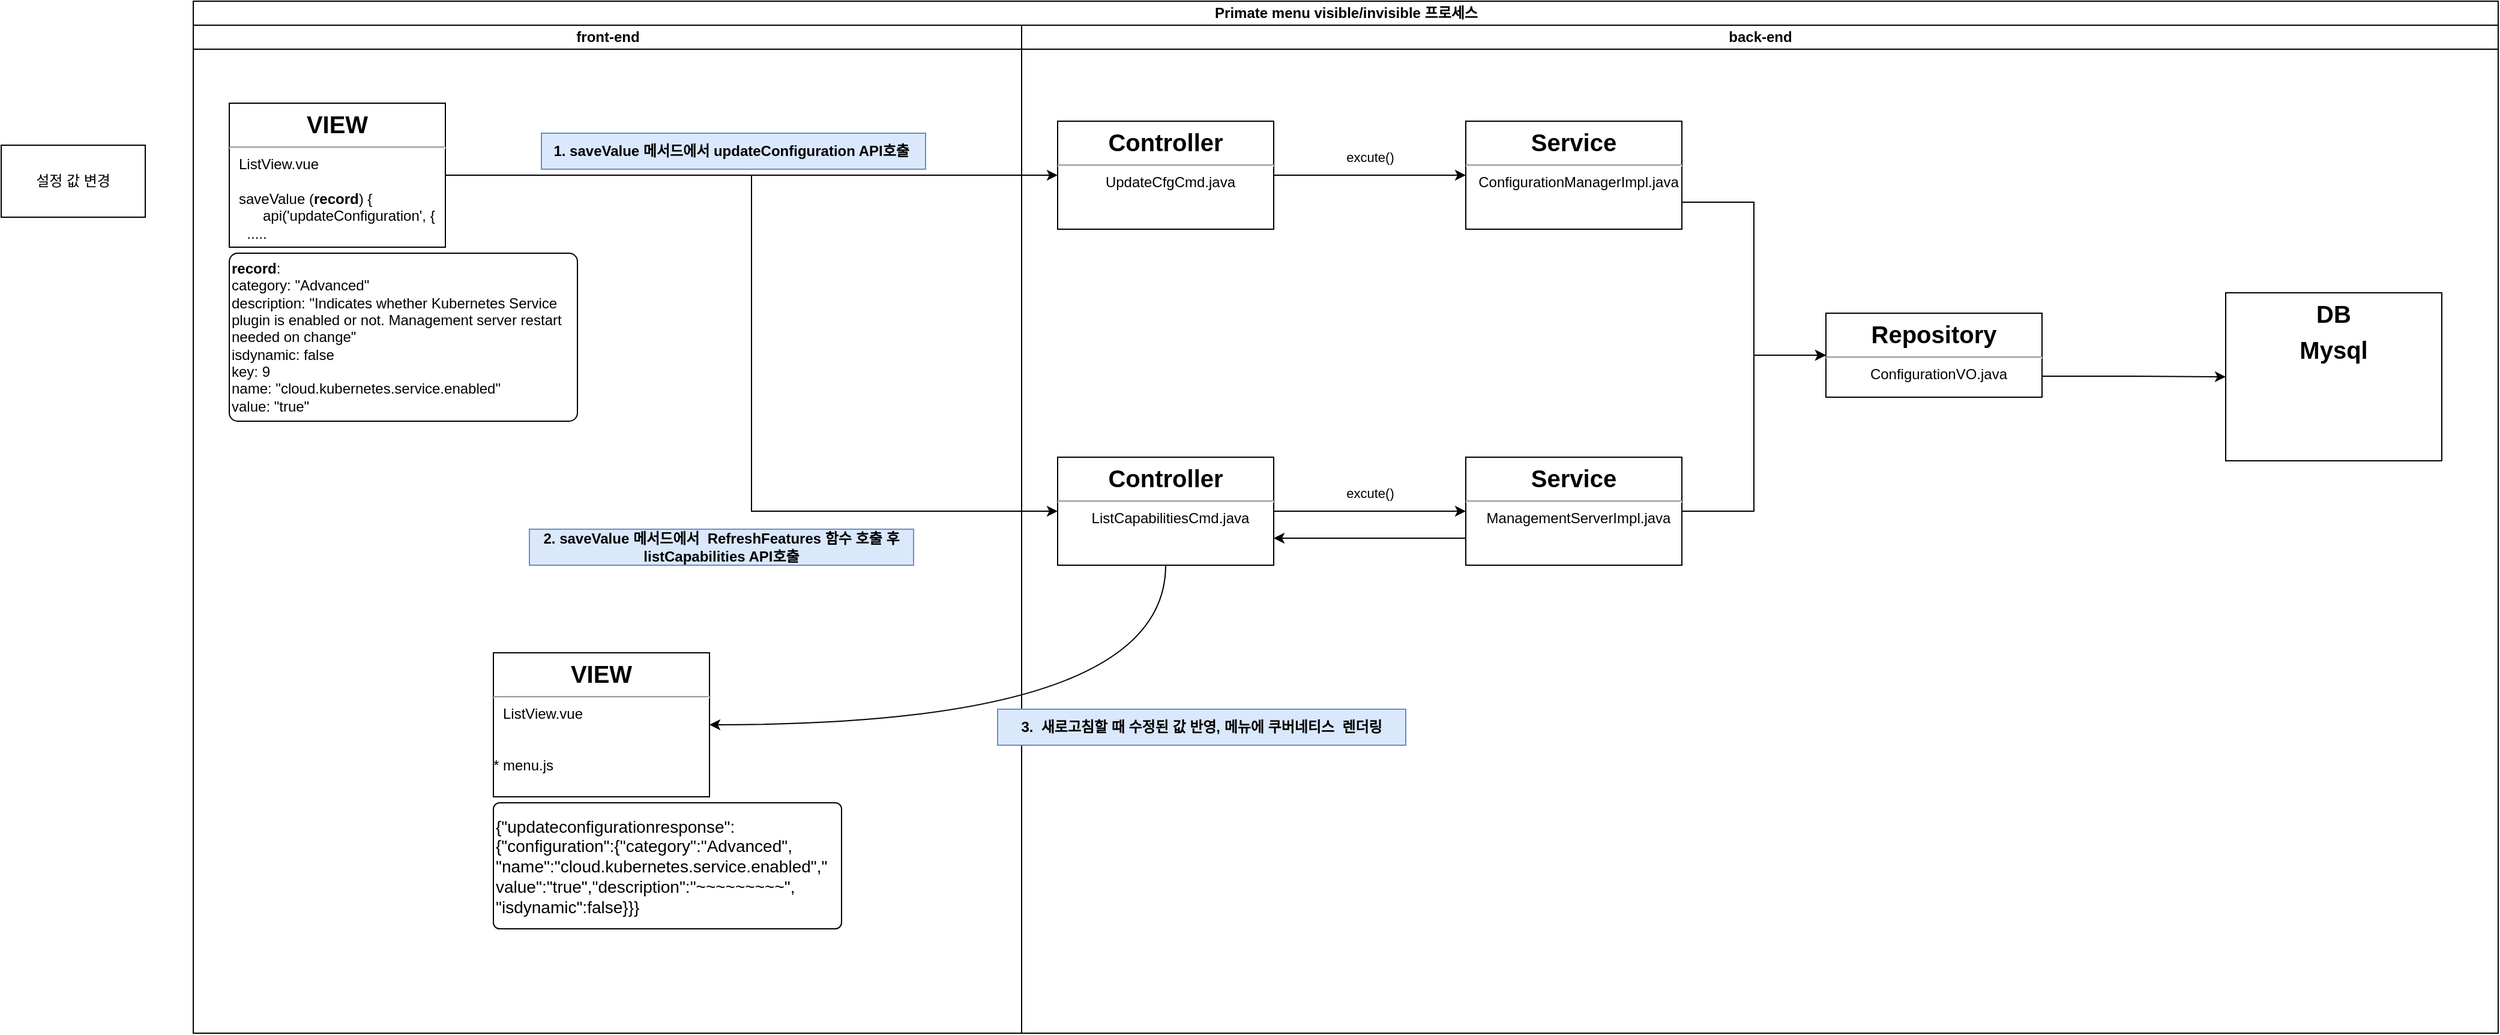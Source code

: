 <mxfile version="14.4.2" type="github">
  <diagram id="sWKhFuuiIyD3STFEA7JW" name="페이지-2">
    <mxGraphModel dx="1813" dy="664" grid="1" gridSize="10" guides="1" tooltips="1" connect="1" arrows="1" fold="1" page="1" pageScale="1" pageWidth="413" pageHeight="291" math="0" shadow="0">
      <root>
        <mxCell id="YF4E0lVN7Hhh0fhB9PgD-0" />
        <mxCell id="YF4E0lVN7Hhh0fhB9PgD-1" parent="YF4E0lVN7Hhh0fhB9PgD-0" />
        <mxCell id="YF4E0lVN7Hhh0fhB9PgD-2" value="Primate menu visible/invisible 프로세스" style="swimlane;html=1;childLayout=stackLayout;resizeParent=1;resizeParentMax=0;startSize=20;verticalAlign=middle;" parent="YF4E0lVN7Hhh0fhB9PgD-1" vertex="1">
          <mxGeometry x="60" y="100" width="1920" height="860" as="geometry" />
        </mxCell>
        <mxCell id="YF4E0lVN7Hhh0fhB9PgD-3" value="front-end" style="swimlane;html=1;startSize=20;" parent="YF4E0lVN7Hhh0fhB9PgD-2" vertex="1">
          <mxGeometry y="20" width="690" height="840" as="geometry" />
        </mxCell>
        <mxCell id="YF4E0lVN7Hhh0fhB9PgD-4" value="&lt;p style=&quot;margin: 0px ; margin-top: 6px ; text-align: center&quot;&gt;&lt;b&gt;&lt;font style=&quot;font-size: 20px&quot;&gt;VIEW&lt;/font&gt;&lt;/b&gt;&lt;/p&gt;&lt;hr&gt;&lt;p style=&quot;margin: 0px ; margin-left: 8px&quot;&gt;&lt;span style=&quot;text-align: center&quot;&gt;ListView.vue&lt;/span&gt;&lt;br&gt;&lt;/p&gt;&lt;p style=&quot;margin: 0px ; margin-left: 8px&quot;&gt;&lt;br&gt;&lt;/p&gt;&lt;p style=&quot;margin: 0px ; margin-left: 8px&quot;&gt;saveValue (&lt;b&gt;record&lt;/b&gt;) {&lt;/p&gt;&lt;p style=&quot;margin: 0px ; margin-left: 8px&quot;&gt;&amp;nbsp; &amp;nbsp; &amp;nbsp; api(&#39;updateConfiguration&#39;, {&lt;/p&gt;&lt;p style=&quot;margin: 0px ; margin-left: 8px&quot;&gt;&amp;nbsp; .....&lt;/p&gt;" style="align=left;overflow=fill;html=1;dropTarget=0;" parent="YF4E0lVN7Hhh0fhB9PgD-3" vertex="1">
          <mxGeometry x="30" y="65" width="180" height="120" as="geometry" />
        </mxCell>
        <mxCell id="30zJfarMqt1oGhW_2tkh-0" value="&lt;div&gt;&lt;font style=&quot;font-size: 12px&quot;&gt;&lt;b&gt;record&lt;/b&gt;:&lt;/font&gt;&lt;/div&gt;&lt;div&gt;&lt;font style=&quot;font-size: 12px&quot;&gt;category: &quot;Advanced&quot;&lt;/font&gt;&lt;/div&gt;&lt;div&gt;&lt;font style=&quot;font-size: 12px&quot;&gt;description: &quot;Indicates whether Kubernetes Service plugin is enabled or not. Management server restart needed on change&quot;&lt;/font&gt;&lt;/div&gt;&lt;div&gt;&lt;font style=&quot;font-size: 12px&quot;&gt;isdynamic: false&lt;/font&gt;&lt;/div&gt;&lt;div&gt;&lt;font style=&quot;font-size: 12px&quot;&gt;key: 9&lt;/font&gt;&lt;/div&gt;&lt;div&gt;&lt;font style=&quot;font-size: 12px&quot;&gt;name: &quot;cloud.kubernetes.service.enabled&quot;&lt;/font&gt;&lt;/div&gt;&lt;div&gt;&lt;font style=&quot;font-size: 12px&quot;&gt;value: &quot;true&quot;&lt;/font&gt;&lt;/div&gt;" style="rounded=1;whiteSpace=wrap;html=1;strokeColor=#000000;align=left;arcSize=5;" parent="YF4E0lVN7Hhh0fhB9PgD-3" vertex="1">
          <mxGeometry x="30" y="190" width="290" height="140" as="geometry" />
        </mxCell>
        <mxCell id="kghr15Wnmh2jGqpMc5R4-0" value="&lt;span style=&quot;text-align: left&quot;&gt;1. saveValue 메서드에서&amp;nbsp;&lt;/span&gt;&lt;span style=&quot;text-align: left&quot;&gt;updateConfiguration API호출&lt;/span&gt;&lt;span style=&quot;text-align: left&quot;&gt;&amp;nbsp;&lt;/span&gt;" style="text;html=1;strokeColor=#6c8ebf;fillColor=#dae8fc;align=center;verticalAlign=middle;whiteSpace=wrap;rounded=0;fontStyle=1" parent="YF4E0lVN7Hhh0fhB9PgD-3" vertex="1">
          <mxGeometry x="290" y="90" width="320" height="30" as="geometry" />
        </mxCell>
        <mxCell id="QWsVM3wBgM_GIMozhOPB-73" value="&lt;span style=&quot;text-align: left&quot;&gt;2. saveValue 메서드에서&amp;nbsp;&lt;/span&gt;&lt;span style=&quot;text-align: left&quot;&gt;&amp;nbsp;&lt;/span&gt;RefreshFeatures 함수 호출 후&lt;br&gt;listCapabilities API호출" style="text;html=1;strokeColor=#6c8ebf;fillColor=#dae8fc;align=center;verticalAlign=middle;whiteSpace=wrap;rounded=0;fontStyle=1" parent="YF4E0lVN7Hhh0fhB9PgD-3" vertex="1">
          <mxGeometry x="280" y="420" width="320" height="30" as="geometry" />
        </mxCell>
        <mxCell id="9nsnTSfjWOGKSt32Swmm-2" value="&lt;p style=&quot;margin: 0px ; margin-top: 6px ; text-align: center&quot;&gt;&lt;b&gt;&lt;font style=&quot;font-size: 20px&quot;&gt;VIEW&lt;/font&gt;&lt;/b&gt;&lt;/p&gt;&lt;hr&gt;&lt;p style=&quot;margin: 0px ; margin-left: 8px&quot;&gt;&lt;span style=&quot;text-align: center&quot;&gt;ListView.vue&lt;/span&gt;&lt;br&gt;&lt;/p&gt;&lt;p style=&quot;margin: 0px ; margin-left: 8px&quot;&gt;&lt;br&gt;&lt;/p&gt;&lt;p style=&quot;margin: 0px ; margin-left: 8px&quot;&gt;&lt;br&gt;&lt;/p&gt;&lt;span style=&quot;text-align: center&quot;&gt;* menu.js&lt;/span&gt;&lt;p style=&quot;margin: 0px ; margin-left: 8px&quot;&gt;&lt;br&gt;&lt;/p&gt;" style="align=left;overflow=fill;html=1;dropTarget=0;" parent="YF4E0lVN7Hhh0fhB9PgD-3" vertex="1">
          <mxGeometry x="250" y="523" width="180" height="120" as="geometry" />
        </mxCell>
        <mxCell id="9nsnTSfjWOGKSt32Swmm-3" value="&lt;font style=&quot;font-size: 14px&quot;&gt;{&quot;updateconfigurationresponse&quot;:{&quot;configuration&quot;:{&quot;category&quot;:&quot;Advanced&quot;,&lt;br&gt;&quot;name&quot;:&quot;cloud.kubernetes.service.enabled&quot;,&quot;&lt;br&gt;&lt;/font&gt;&lt;div style=&quot;font-size: 14px&quot;&gt;value&quot;:&quot;true&quot;,&quot;description&quot;:&quot;~~~~~~~~~&quot;,&lt;/div&gt;&lt;div style=&quot;font-size: 14px&quot;&gt;&quot;isdynamic&quot;:false}}}&lt;/div&gt;" style="rounded=1;whiteSpace=wrap;html=1;strokeColor=#000000;align=left;arcSize=5;" parent="YF4E0lVN7Hhh0fhB9PgD-3" vertex="1">
          <mxGeometry x="250" y="648" width="290" height="105" as="geometry" />
        </mxCell>
        <mxCell id="YF4E0lVN7Hhh0fhB9PgD-5" value="" style="edgeStyle=orthogonalEdgeStyle;rounded=0;orthogonalLoop=1;jettySize=auto;html=1;" parent="YF4E0lVN7Hhh0fhB9PgD-2" source="YF4E0lVN7Hhh0fhB9PgD-4" target="YF4E0lVN7Hhh0fhB9PgD-7" edge="1">
          <mxGeometry relative="1" as="geometry" />
        </mxCell>
        <mxCell id="YF4E0lVN7Hhh0fhB9PgD-6" value="back-end" style="swimlane;html=1;startSize=20;" parent="YF4E0lVN7Hhh0fhB9PgD-2" vertex="1">
          <mxGeometry x="690" y="20" width="1230" height="840" as="geometry" />
        </mxCell>
        <mxCell id="YF4E0lVN7Hhh0fhB9PgD-7" value="&lt;p style=&quot;margin: 6px 0px 0px&quot;&gt;&lt;b&gt;&lt;font style=&quot;font-size: 20px&quot;&gt;Controller&lt;/font&gt;&lt;/b&gt;&lt;/p&gt;&lt;hr&gt;&lt;p style=&quot;margin: 0px ; margin-left: 8px&quot;&gt;&lt;span&gt;UpdateCfgCmd.java&lt;/span&gt;&lt;br&gt;&lt;/p&gt;" style="align=center;overflow=fill;html=1;dropTarget=0;" parent="YF4E0lVN7Hhh0fhB9PgD-6" vertex="1">
          <mxGeometry x="30" y="80" width="180" height="90" as="geometry" />
        </mxCell>
        <mxCell id="YF4E0lVN7Hhh0fhB9PgD-8" value="&lt;p style=&quot;margin: 6px 0px 0px&quot;&gt;&lt;b&gt;&lt;font style=&quot;font-size: 20px&quot;&gt;Service&lt;/font&gt;&lt;/b&gt;&lt;/p&gt;&lt;hr&gt;&lt;p style=&quot;margin: 0px ; margin-left: 8px&quot;&gt;ConfigurationManagerImpl.java&lt;/p&gt;" style="align=center;overflow=fill;html=1;dropTarget=0;" parent="YF4E0lVN7Hhh0fhB9PgD-6" vertex="1">
          <mxGeometry x="370" y="80" width="180" height="90" as="geometry" />
        </mxCell>
        <mxCell id="YF4E0lVN7Hhh0fhB9PgD-45" style="edgeStyle=orthogonalEdgeStyle;rounded=0;orthogonalLoop=1;jettySize=auto;html=1;exitX=1;exitY=0.75;exitDx=0;exitDy=0;entryX=0;entryY=0.5;entryDx=0;entryDy=0;align=center;" parent="YF4E0lVN7Hhh0fhB9PgD-6" source="YF4E0lVN7Hhh0fhB9PgD-46" target="YF4E0lVN7Hhh0fhB9PgD-54" edge="1">
          <mxGeometry relative="1" as="geometry" />
        </mxCell>
        <mxCell id="YF4E0lVN7Hhh0fhB9PgD-46" value="&lt;p style=&quot;margin: 6px 0px 0px&quot;&gt;&lt;b&gt;&lt;font style=&quot;font-size: 20px&quot;&gt;Repository&lt;/font&gt;&lt;/b&gt;&lt;/p&gt;&lt;hr&gt;&lt;p style=&quot;margin: 0px ; margin-left: 8px&quot;&gt;ConfigurationVO.java&lt;/p&gt;" style="align=center;overflow=fill;html=1;dropTarget=0;" parent="YF4E0lVN7Hhh0fhB9PgD-6" vertex="1">
          <mxGeometry x="670" y="240" width="180" height="70" as="geometry" />
        </mxCell>
        <mxCell id="YF4E0lVN7Hhh0fhB9PgD-47" style="edgeStyle=orthogonalEdgeStyle;rounded=0;orthogonalLoop=1;jettySize=auto;html=1;exitX=1;exitY=0.75;exitDx=0;exitDy=0;entryX=0;entryY=0.5;entryDx=0;entryDy=0;align=center;" parent="YF4E0lVN7Hhh0fhB9PgD-6" source="YF4E0lVN7Hhh0fhB9PgD-8" target="YF4E0lVN7Hhh0fhB9PgD-46" edge="1">
          <mxGeometry relative="1" as="geometry" />
        </mxCell>
        <mxCell id="YF4E0lVN7Hhh0fhB9PgD-54" value="&lt;p style=&quot;margin: 6px 0px 0px; text-align: center; font-size: 20px;&quot;&gt;&lt;b style=&quot;font-size: 20px;&quot;&gt;DB&lt;/b&gt;&lt;/p&gt;&lt;p style=&quot;margin: 6px 0px 0px; text-align: center; font-size: 20px;&quot;&gt;&lt;b style=&quot;font-size: 20px;&quot;&gt;Mysql&lt;/b&gt;&lt;/p&gt;" style="align=left;overflow=fill;html=1;dropTarget=0;fontSize=20;" parent="YF4E0lVN7Hhh0fhB9PgD-6" vertex="1">
          <mxGeometry x="1003" y="223" width="180" height="140" as="geometry" />
        </mxCell>
        <mxCell id="QWsVM3wBgM_GIMozhOPB-70" value="&lt;p style=&quot;margin: 6px 0px 0px&quot;&gt;&lt;b&gt;&lt;font style=&quot;font-size: 20px&quot;&gt;Controller&lt;/font&gt;&lt;/b&gt;&lt;/p&gt;&lt;hr&gt;&lt;p style=&quot;margin: 0px ; margin-left: 8px&quot;&gt;&lt;span&gt;ListCapabilitiesCmd.java&lt;/span&gt;&lt;br&gt;&lt;/p&gt;" style="align=center;overflow=fill;html=1;dropTarget=0;" parent="YF4E0lVN7Hhh0fhB9PgD-6" vertex="1">
          <mxGeometry x="30" y="360" width="180" height="90" as="geometry" />
        </mxCell>
        <mxCell id="9nsnTSfjWOGKSt32Swmm-0" style="edgeStyle=orthogonalEdgeStyle;rounded=0;orthogonalLoop=1;jettySize=auto;html=1;exitX=1;exitY=0.5;exitDx=0;exitDy=0;entryX=0;entryY=0.5;entryDx=0;entryDy=0;" parent="YF4E0lVN7Hhh0fhB9PgD-6" source="QWsVM3wBgM_GIMozhOPB-75" target="YF4E0lVN7Hhh0fhB9PgD-46" edge="1">
          <mxGeometry relative="1" as="geometry" />
        </mxCell>
        <mxCell id="9nsnTSfjWOGKSt32Swmm-1" style="edgeStyle=orthogonalEdgeStyle;orthogonalLoop=1;jettySize=auto;html=1;exitX=0;exitY=0.75;exitDx=0;exitDy=0;entryX=1;entryY=0.75;entryDx=0;entryDy=0;curved=1;" parent="YF4E0lVN7Hhh0fhB9PgD-6" source="QWsVM3wBgM_GIMozhOPB-75" target="QWsVM3wBgM_GIMozhOPB-70" edge="1">
          <mxGeometry relative="1" as="geometry" />
        </mxCell>
        <mxCell id="QWsVM3wBgM_GIMozhOPB-75" value="&lt;p style=&quot;margin: 6px 0px 0px&quot;&gt;&lt;b&gt;&lt;font style=&quot;font-size: 20px&quot;&gt;Service&lt;/font&gt;&lt;/b&gt;&lt;/p&gt;&lt;hr&gt;&lt;p style=&quot;margin: 0px ; margin-left: 8px&quot;&gt;&lt;span&gt;ManagementServerImpl.java&lt;/span&gt;&lt;br&gt;&lt;/p&gt;" style="align=center;overflow=fill;html=1;dropTarget=0;" parent="YF4E0lVN7Hhh0fhB9PgD-6" vertex="1">
          <mxGeometry x="370" y="360" width="180" height="90" as="geometry" />
        </mxCell>
        <mxCell id="QWsVM3wBgM_GIMozhOPB-77" value="excute()" style="edgeStyle=orthogonalEdgeStyle;rounded=0;orthogonalLoop=1;jettySize=auto;html=1;align=center;entryX=0;entryY=0.5;entryDx=0;entryDy=0;" parent="YF4E0lVN7Hhh0fhB9PgD-6" source="YF4E0lVN7Hhh0fhB9PgD-7" target="YF4E0lVN7Hhh0fhB9PgD-8" edge="1">
          <mxGeometry y="15" relative="1" as="geometry">
            <mxPoint x="220" y="135" as="sourcePoint" />
            <mxPoint x="380" y="135" as="targetPoint" />
            <mxPoint as="offset" />
          </mxGeometry>
        </mxCell>
        <mxCell id="QWsVM3wBgM_GIMozhOPB-79" value="excute()" style="edgeStyle=orthogonalEdgeStyle;rounded=0;orthogonalLoop=1;jettySize=auto;html=1;align=center;entryX=0;entryY=0.5;entryDx=0;entryDy=0;exitX=1;exitY=0.5;exitDx=0;exitDy=0;" parent="YF4E0lVN7Hhh0fhB9PgD-6" source="QWsVM3wBgM_GIMozhOPB-70" target="QWsVM3wBgM_GIMozhOPB-75" edge="1">
          <mxGeometry y="15" relative="1" as="geometry">
            <mxPoint x="210" y="350" as="sourcePoint" />
            <mxPoint x="370" y="350" as="targetPoint" />
            <mxPoint as="offset" />
          </mxGeometry>
        </mxCell>
        <mxCell id="9nsnTSfjWOGKSt32Swmm-5" value="&lt;span style=&quot;text-align: left&quot;&gt;3.&amp;nbsp; 새로고침할 때 수정된 값 반영, 메뉴에 쿠버네티스&amp;nbsp; 렌더링&lt;/span&gt;" style="text;html=1;strokeColor=#6c8ebf;fillColor=#dae8fc;align=center;verticalAlign=middle;whiteSpace=wrap;rounded=0;fontStyle=1" parent="YF4E0lVN7Hhh0fhB9PgD-6" vertex="1">
          <mxGeometry x="-20" y="570" width="340" height="30" as="geometry" />
        </mxCell>
        <mxCell id="QWsVM3wBgM_GIMozhOPB-72" style="edgeStyle=orthogonalEdgeStyle;rounded=0;orthogonalLoop=1;jettySize=auto;html=1;exitX=1;exitY=0.5;exitDx=0;exitDy=0;entryX=0;entryY=0.5;entryDx=0;entryDy=0;" parent="YF4E0lVN7Hhh0fhB9PgD-2" source="YF4E0lVN7Hhh0fhB9PgD-4" target="QWsVM3wBgM_GIMozhOPB-70" edge="1">
          <mxGeometry relative="1" as="geometry" />
        </mxCell>
        <mxCell id="9nsnTSfjWOGKSt32Swmm-4" style="edgeStyle=orthogonalEdgeStyle;curved=1;orthogonalLoop=1;jettySize=auto;html=1;exitX=0.5;exitY=1;exitDx=0;exitDy=0;entryX=1;entryY=0.5;entryDx=0;entryDy=0;" parent="YF4E0lVN7Hhh0fhB9PgD-2" source="QWsVM3wBgM_GIMozhOPB-70" target="9nsnTSfjWOGKSt32Swmm-2" edge="1">
          <mxGeometry relative="1" as="geometry" />
        </mxCell>
        <mxCell id="lx2xQSGZo_KzuF0OdhNT-0" value="설정 값 변경" style="rounded=0;whiteSpace=wrap;html=1;" parent="YF4E0lVN7Hhh0fhB9PgD-1" vertex="1">
          <mxGeometry x="-100" y="220" width="120" height="60" as="geometry" />
        </mxCell>
      </root>
    </mxGraphModel>
  </diagram>
</mxfile>
